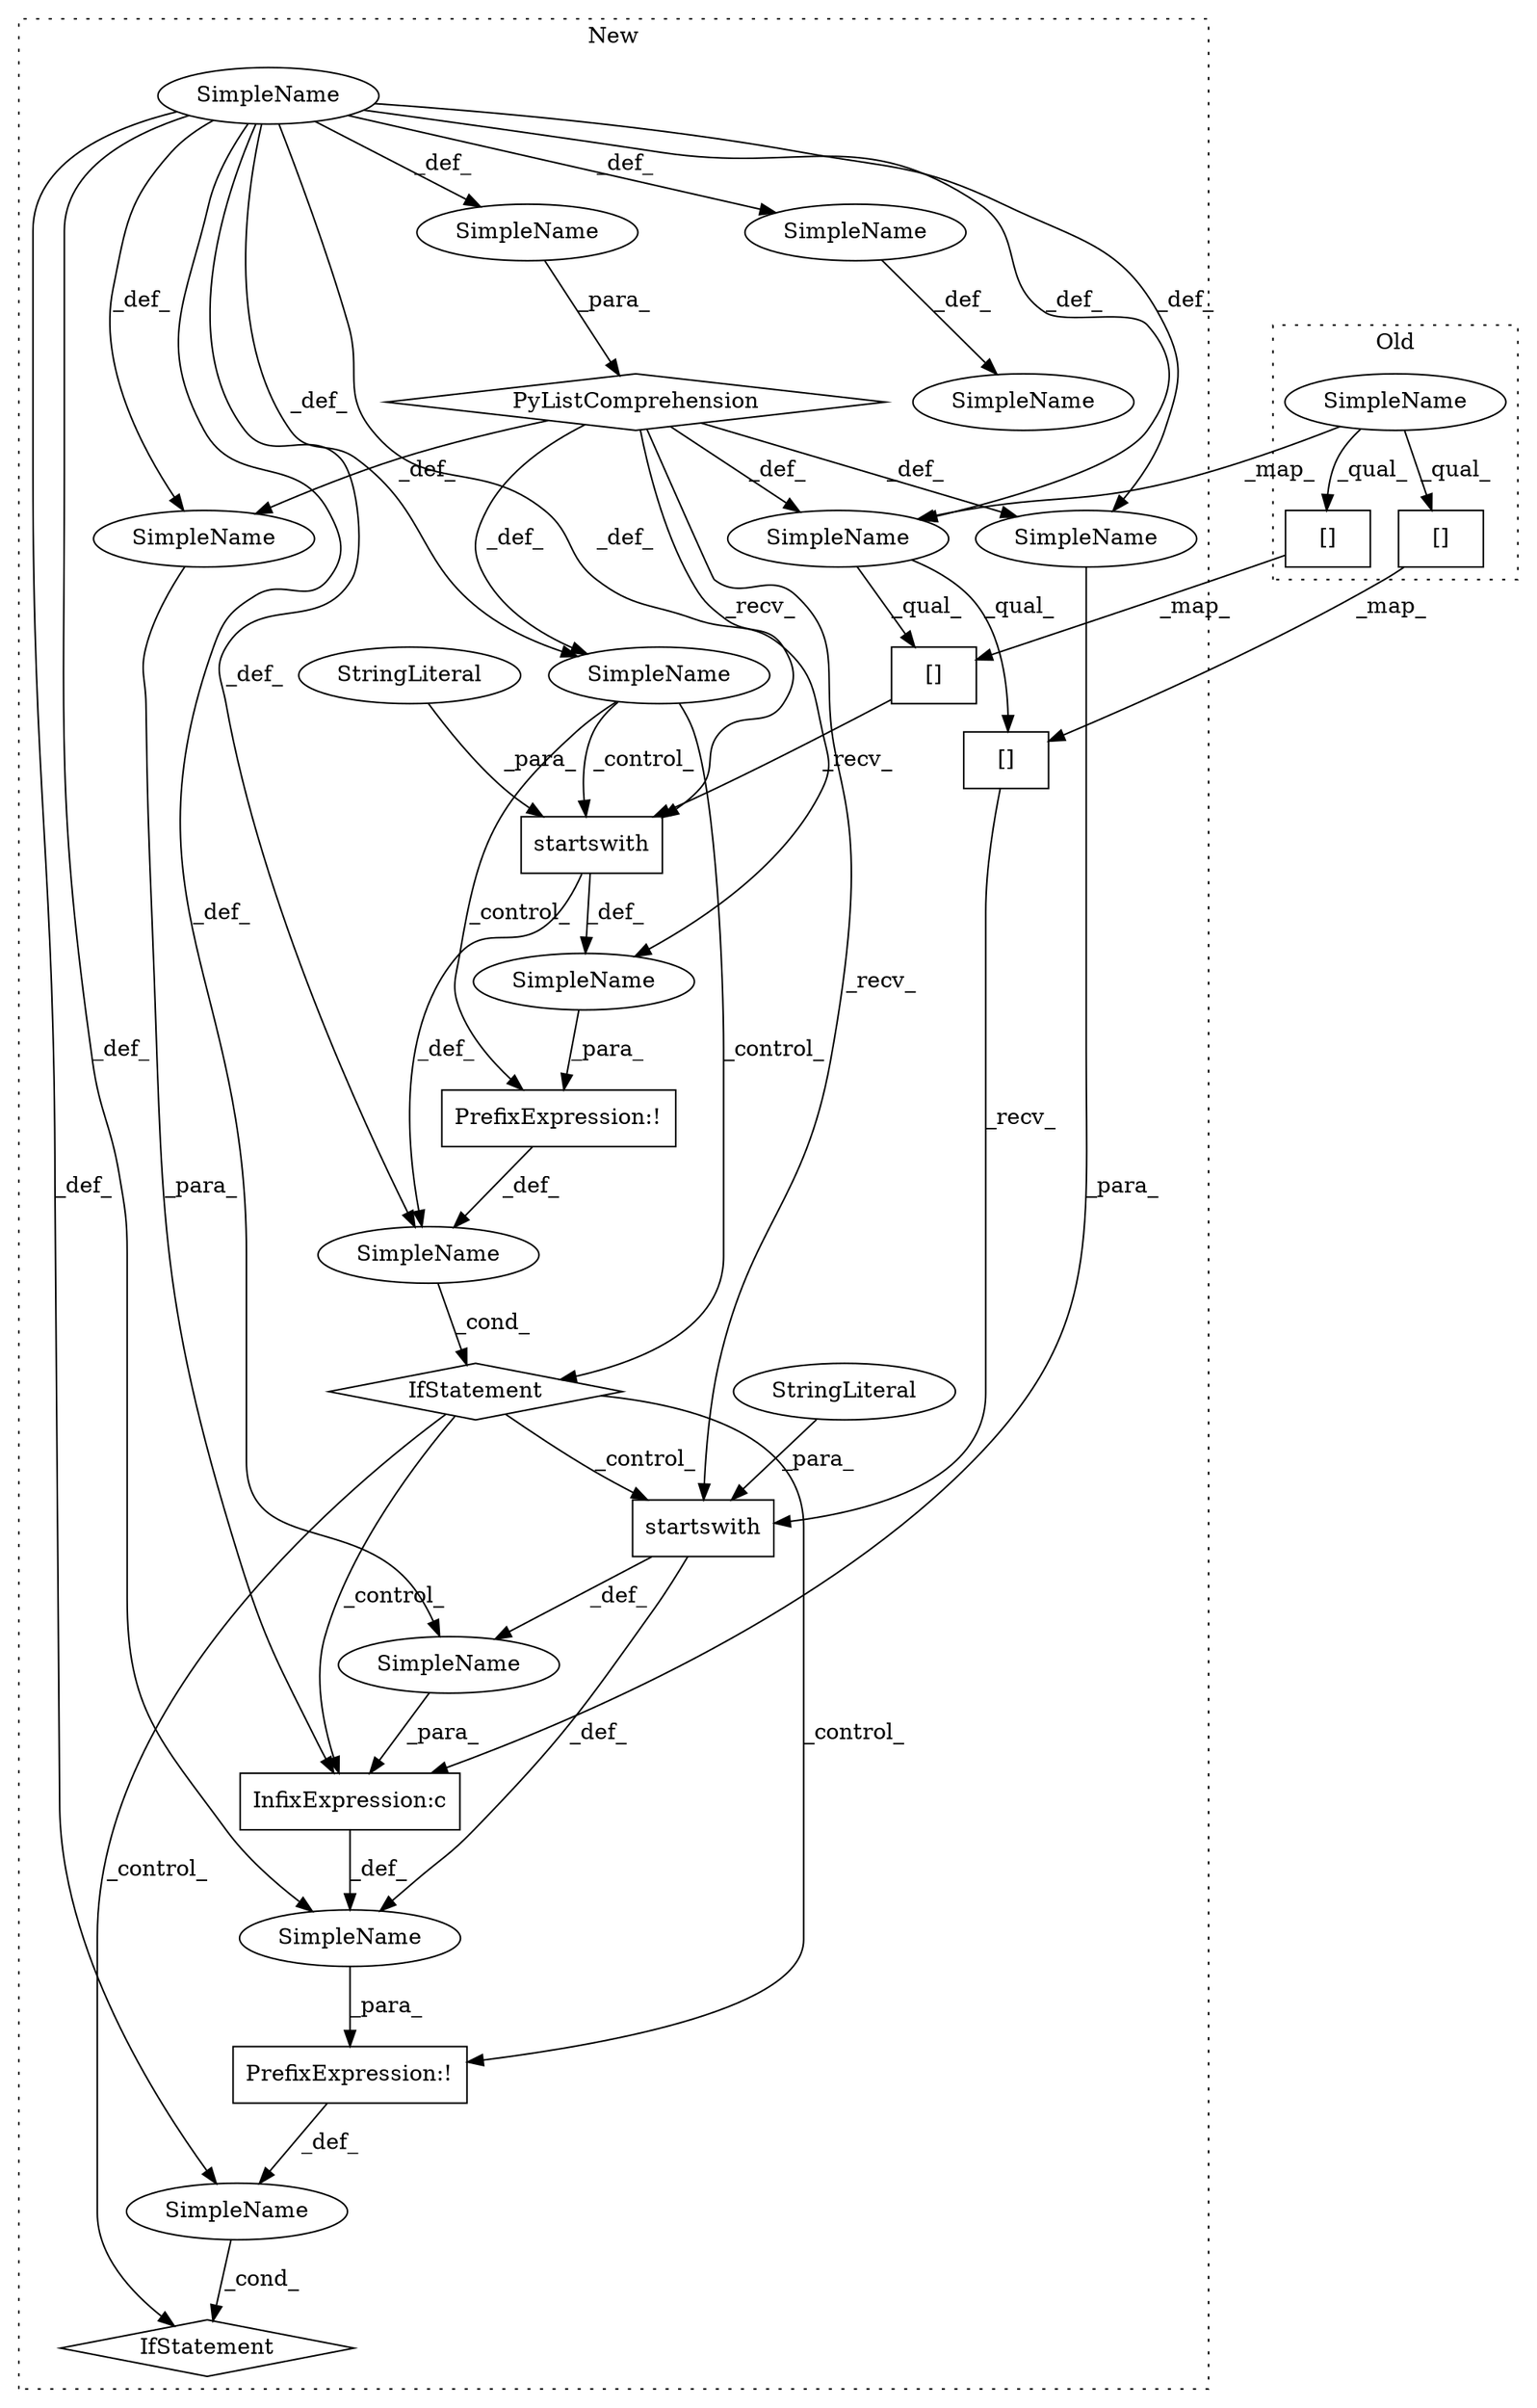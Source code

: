 digraph G {
subgraph cluster0 {
1 [label="[]" a="2" s="1886,1893" l="6,1" shape="box"];
3 [label="SimpleName" a="42" s="1654" l="5" shape="ellipse"];
6 [label="[]" a="2" s="2045,2052" l="6,1" shape="box"];
label = "Old";
style="dotted";
}
subgraph cluster1 {
2 [label="[]" a="2" s="1995,2002" l="6,1" shape="box"];
4 [label="SimpleName" a="42" s="1643" l="5" shape="ellipse"];
5 [label="[]" a="2" s="2171,2178" l="6,1" shape="box"];
7 [label="startswith" a="32" s="2180,2204" l="11,1" shape="box"];
8 [label="PrefixExpression:!" a="38" s="1958" l="1" shape="box"];
9 [label="startswith" a="32" s="2004,2028" l="11,1" shape="box"];
10 [label="SimpleName" a="42" s="" l="" shape="ellipse"];
11 [label="InfixExpression:c" a="27" s="2132" l="4" shape="box"];
12 [label="PyListComprehension" a="109" s="1660" l="115" shape="diamond"];
13 [label="SimpleName" a="42" s="" l="" shape="ellipse"];
14 [label="IfStatement" a="25" s="1954,2030" l="4,2" shape="diamond"];
15 [label="SimpleName" a="42" s="" l="" shape="ellipse"];
16 [label="SimpleName" a="42" s="" l="" shape="ellipse"];
17 [label="SimpleName" a="42" s="" l="" shape="ellipse"];
18 [label="SimpleName" a="42" s="" l="" shape="ellipse"];
19 [label="SimpleName" a="42" s="" l="" shape="ellipse"];
20 [label="SimpleName" a="42" s="" l="" shape="ellipse"];
21 [label="SimpleName" a="42" s="1725" l="1" shape="ellipse"];
22 [label="SimpleName" a="42" s="1735" l="4" shape="ellipse"];
23 [label="StringLiteral" a="45" s="2191" l="13" shape="ellipse"];
24 [label="StringLiteral" a="45" s="2015" l="13" shape="ellipse"];
25 [label="SimpleName" a="42" s="" l="" shape="ellipse"];
26 [label="IfStatement" a="25" s="2093,2206" l="4,2" shape="diamond"];
27 [label="SimpleName" a="42" s="" l="" shape="ellipse"];
28 [label="PrefixExpression:!" a="38" s="2097" l="1" shape="box"];
label = "New";
style="dotted";
}
1 -> 2 [label="_map_"];
2 -> 9 [label="_recv_"];
3 -> 6 [label="_qual_"];
3 -> 1 [label="_qual_"];
3 -> 4 [label="_map_"];
4 -> 5 [label="_qual_"];
4 -> 2 [label="_qual_"];
5 -> 7 [label="_recv_"];
6 -> 5 [label="_map_"];
7 -> 10 [label="_def_"];
7 -> 27 [label="_def_"];
8 -> 15 [label="_def_"];
9 -> 16 [label="_def_"];
9 -> 15 [label="_def_"];
10 -> 11 [label="_para_"];
11 -> 27 [label="_def_"];
12 -> 18 [label="_def_"];
12 -> 9 [label="_recv_"];
12 -> 4 [label="_def_"];
12 -> 19 [label="_def_"];
12 -> 17 [label="_def_"];
12 -> 7 [label="_recv_"];
13 -> 12 [label="_para_"];
14 -> 11 [label="_control_"];
14 -> 7 [label="_control_"];
14 -> 26 [label="_control_"];
14 -> 28 [label="_control_"];
15 -> 14 [label="_cond_"];
16 -> 8 [label="_para_"];
17 -> 9 [label="_control_"];
17 -> 8 [label="_control_"];
17 -> 14 [label="_control_"];
18 -> 11 [label="_para_"];
19 -> 11 [label="_para_"];
20 -> 13 [label="_def_"];
20 -> 16 [label="_def_"];
20 -> 25 [label="_def_"];
20 -> 17 [label="_def_"];
20 -> 18 [label="_def_"];
20 -> 27 [label="_def_"];
20 -> 10 [label="_def_"];
20 -> 15 [label="_def_"];
20 -> 21 [label="_def_"];
20 -> 4 [label="_def_"];
20 -> 19 [label="_def_"];
21 -> 22 [label="_def_"];
23 -> 7 [label="_para_"];
24 -> 9 [label="_para_"];
25 -> 26 [label="_cond_"];
27 -> 28 [label="_para_"];
28 -> 25 [label="_def_"];
}